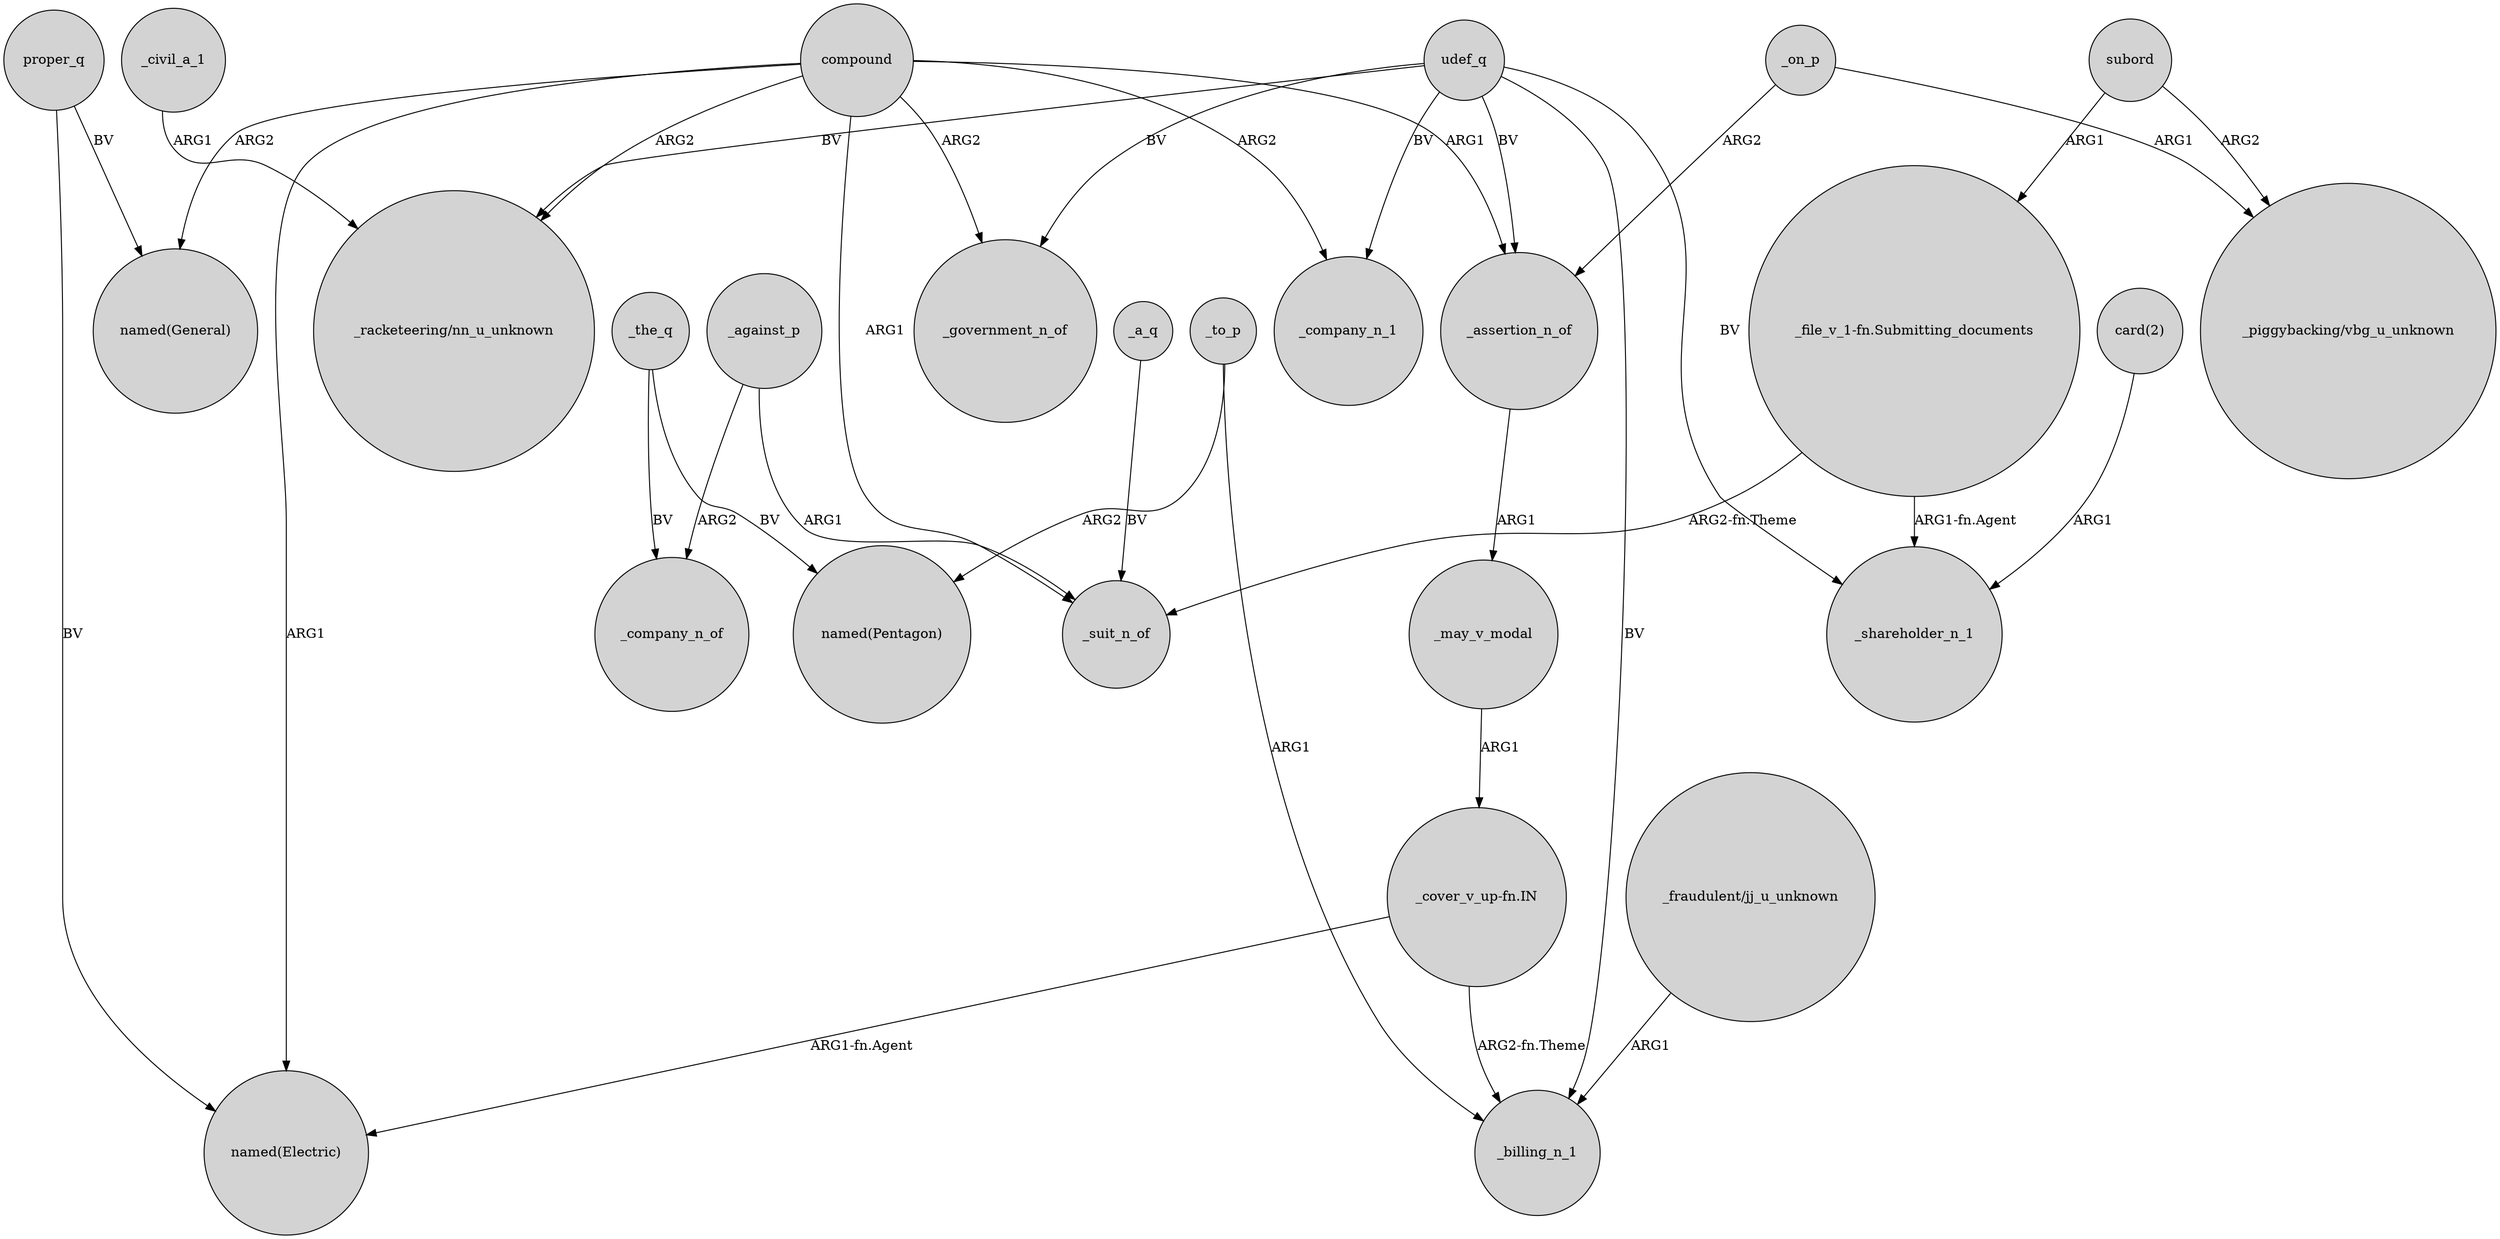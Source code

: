 digraph {
	node [shape=circle style=filled]
	_civil_a_1 -> "_racketeering/nn_u_unknown" [label=ARG1]
	_against_p -> _company_n_of [label=ARG2]
	compound -> _suit_n_of [label=ARG1]
	_on_p -> "_piggybacking/vbg_u_unknown" [label=ARG1]
	subord -> "_file_v_1-fn.Submitting_documents" [label=ARG1]
	compound -> _government_n_of [label=ARG2]
	udef_q -> _government_n_of [label=BV]
	_to_p -> "named(Pentagon)" [label=ARG2]
	compound -> _company_n_1 [label=ARG2]
	proper_q -> "named(General)" [label=BV]
	_may_v_modal -> "_cover_v_up-fn.IN" [label=ARG1]
	compound -> _assertion_n_of [label=ARG1]
	compound -> "named(Electric)" [label=ARG1]
	compound -> "named(General)" [label=ARG2]
	_to_p -> _billing_n_1 [label=ARG1]
	"_file_v_1-fn.Submitting_documents" -> _suit_n_of [label="ARG2-fn.Theme"]
	udef_q -> _shareholder_n_1 [label=BV]
	"card(2)" -> _shareholder_n_1 [label=ARG1]
	"_cover_v_up-fn.IN" -> _billing_n_1 [label="ARG2-fn.Theme"]
	_the_q -> _company_n_of [label=BV]
	subord -> "_piggybacking/vbg_u_unknown" [label=ARG2]
	_assertion_n_of -> _may_v_modal [label=ARG1]
	proper_q -> "named(Electric)" [label=BV]
	udef_q -> _billing_n_1 [label=BV]
	udef_q -> "_racketeering/nn_u_unknown" [label=BV]
	_on_p -> _assertion_n_of [label=ARG2]
	compound -> "_racketeering/nn_u_unknown" [label=ARG2]
	_a_q -> _suit_n_of [label=BV]
	"_cover_v_up-fn.IN" -> "named(Electric)" [label="ARG1-fn.Agent"]
	_against_p -> _suit_n_of [label=ARG1]
	udef_q -> _assertion_n_of [label=BV]
	"_fraudulent/jj_u_unknown" -> _billing_n_1 [label=ARG1]
	_the_q -> "named(Pentagon)" [label=BV]
	udef_q -> _company_n_1 [label=BV]
	"_file_v_1-fn.Submitting_documents" -> _shareholder_n_1 [label="ARG1-fn.Agent"]
}
